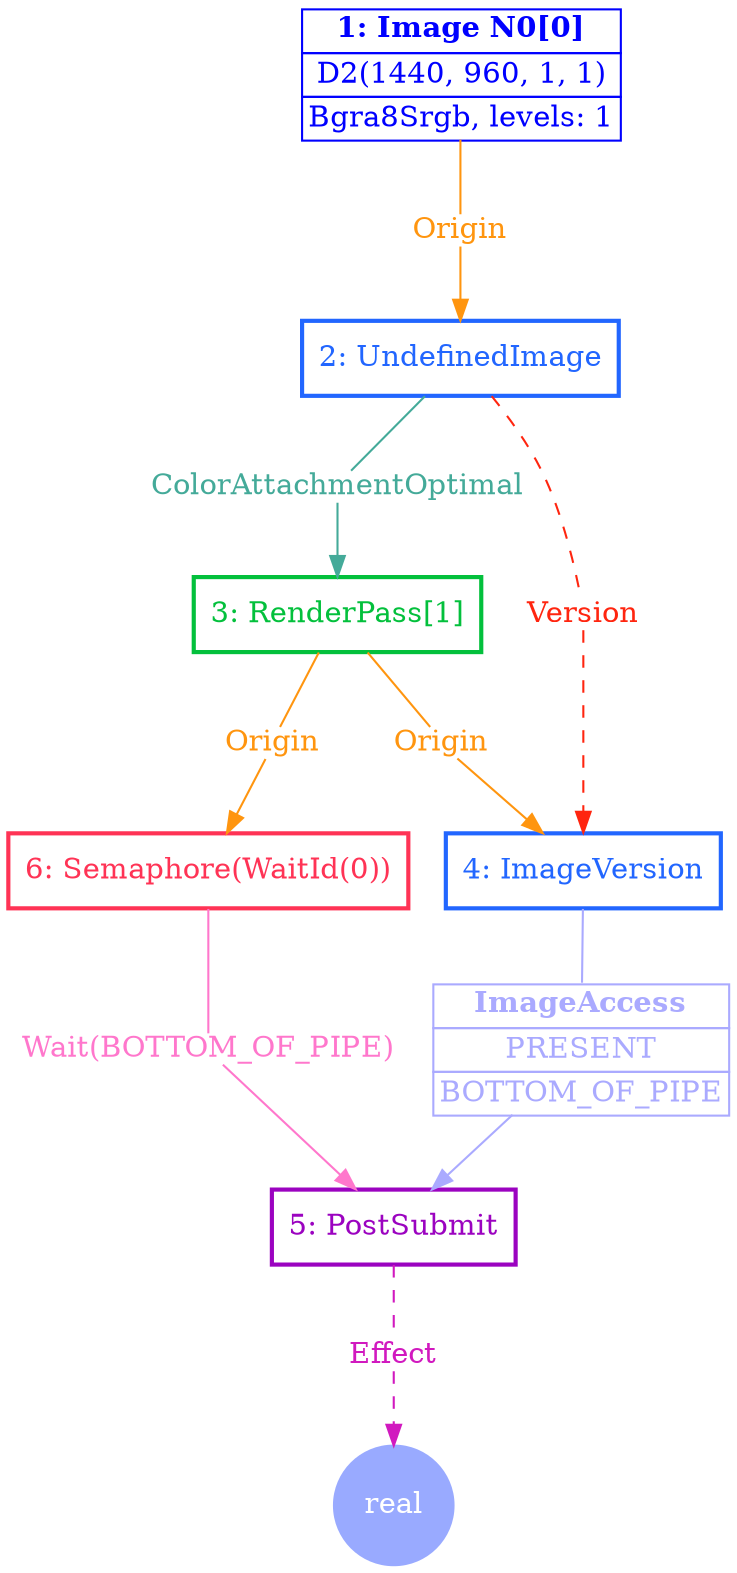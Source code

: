 digraph real {
    N0[label=<<font color="#99aaff"><font color="white">real</font></font>>][style="filled"][color="#99aaff"][shape="circle"];
    N1[label=<<font color="#0000ff"><table border='0' cellborder='1' cellspacing='0'><tr><td><b>1: Image N0[0]</b></td></tr><tr><td>D2(1440, 960, 1, 1)</td></tr><tr><td>Bgra8Srgb, levels: 1</td></tr></table></font>>][style="bold"][color="#0000ff"][shape="plain"];
    N2[label=<<font color="#2266ff">2: UndefinedImage</font>>][style="bold"][color="#2266ff"][shape="box"];
    N3[label=<<font color="#03c03c">3: RenderPass[1]</font>>][style="bold"][color="#03c03c"][shape="box"];
    N4[label=<<font color="#2266ff">4: ImageVersion</font>>][style="bold"][color="#2266ff"][shape="box"];
    N5[label=<<font color="#9b03c0">5: PostSubmit</font>>][style="bold"][color="#9b03c0"][shape="box"];
    N6[label=<<font color="#ff3355">6: Semaphore(WaitId(0))</font>>][style="bold"][color="#ff3355"][shape="box"];
    E0[label=<<font color="#ff950f">Origin</font>>][style="rounded"][color="#ff950f"][shape="plain"];
    E1[label=<<font color="#44aa99">ColorAttachmentOptimal</font>>][style="rounded"][color="#44aa99"][shape="plain"];
    E2[label=<<font color="#ff950f">Origin</font>>][style="rounded"][color="#ff950f"][shape="plain"];
    E3[label=<<font color="#ff250f">Version</font>>][style="rounded"][color="#ff250f"][shape="plain"];
    E4[label=<<font color="#d119bf">Effect</font>>][style="rounded"][color="#d119bf"][shape="plain"];
    E5[label=<<font color="#aaaaff"><table border='0' cellborder='1' cellspacing='0'><tr><td><b>ImageAccess</b></td></tr><tr><td>PRESENT</td></tr><tr><td>BOTTOM_OF_PIPE</td></tr></table></font>>][style="rounded"][color="#aaaaff"][shape="plain"];
    E6[label=<<font color="#ff77cc">Wait(BOTTOM_OF_PIPE)</font>>][style="rounded"][color="#ff77cc"][shape="plain"];
    E7[label=<<font color="#ff950f">Origin</font>>][style="rounded"][color="#ff950f"][shape="plain"];
    N1 -> E0[label=""][style="filled"][color="#ff950f"][arrowhead="none"];
    E0 -> N2[label=""][style="filled"][color="#ff950f"][arrowhead="normal"];
    N2 -> E1[label=""][style="filled"][color="#44aa99"][arrowhead="none"];
    E1 -> N3[label=""][style="filled"][color="#44aa99"][arrowhead="normal"];
    N3 -> E2[label=""][style="filled"][color="#ff950f"][arrowhead="none"];
    E2 -> N4[label=""][style="filled"][color="#ff950f"][arrowhead="normal"];
    N2 -> E3[label=""][style="dashed"][color="#ff250f"][arrowhead="none"];
    E3 -> N4[label=""][style="dashed"][color="#ff250f"][arrowhead="normal"];
    N5 -> E4[label=""][style="dashed"][color="#d119bf"][arrowhead="none"];
    E4 -> N0[label=""][style="dashed"][color="#d119bf"][arrowhead="normal"];
    N4 -> E5[label=""][style="filled"][color="#aaaaff"][arrowhead="none"];
    E5 -> N5[label=""][style="filled"][color="#aaaaff"][arrowhead="normal"];
    N6 -> E6[label=""][style="filled"][color="#ff77cc"][arrowhead="none"];
    E6 -> N5[label=""][style="filled"][color="#ff77cc"][arrowhead="normal"];
    N3 -> E7[label=""][style="filled"][color="#ff950f"][arrowhead="none"];
    E7 -> N6[label=""][style="filled"][color="#ff950f"][arrowhead="normal"];
}
